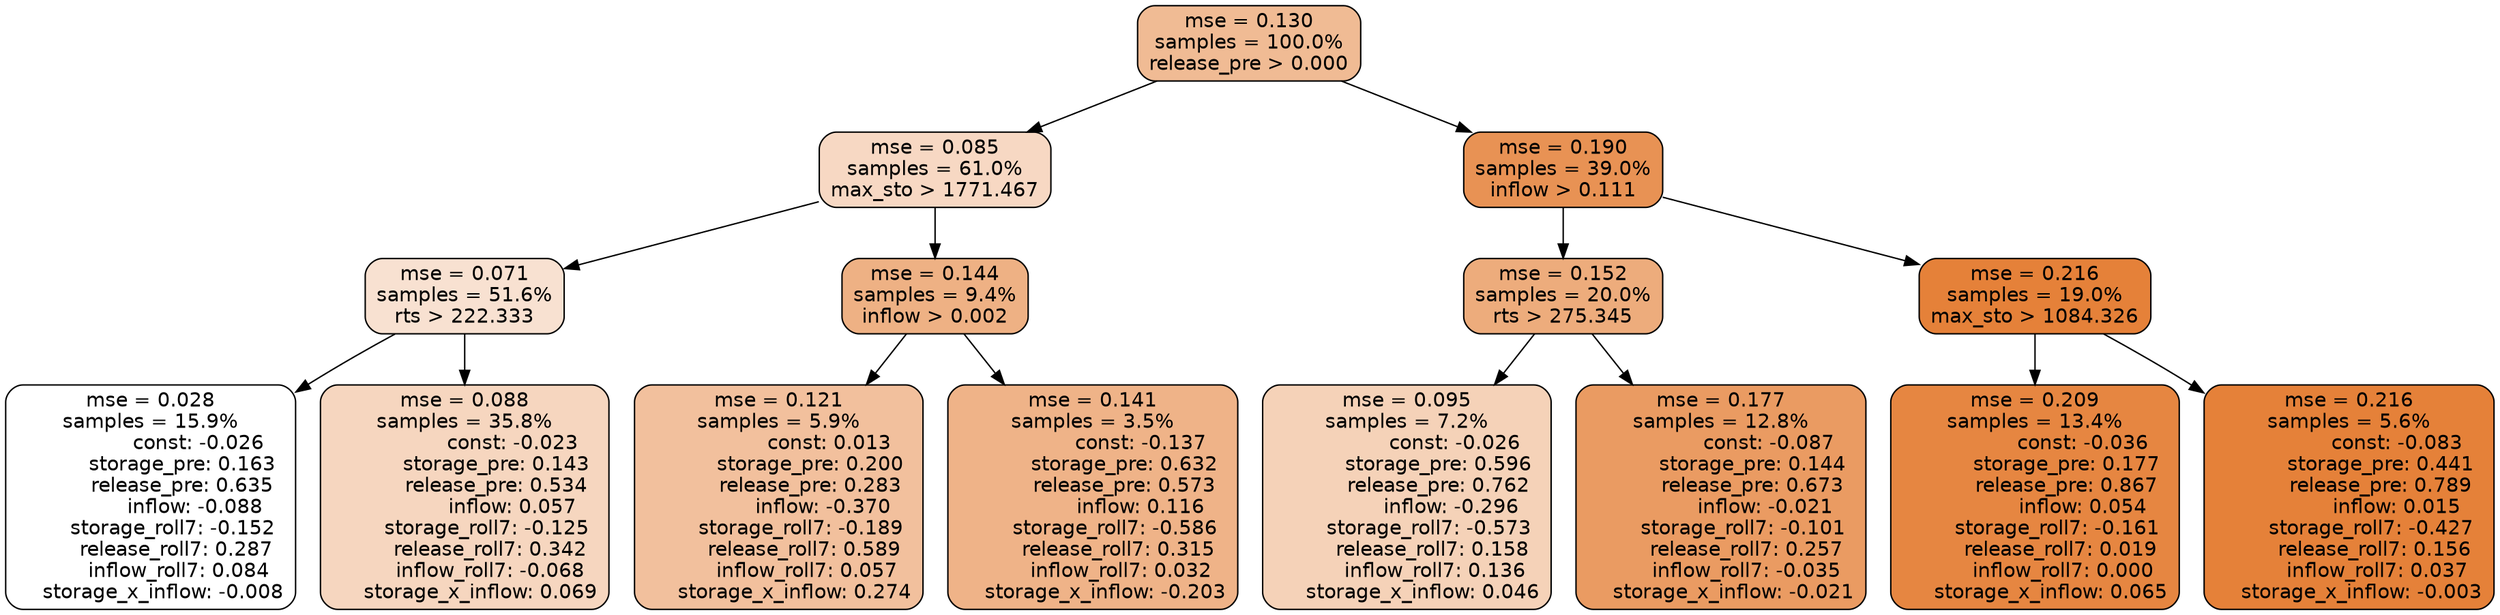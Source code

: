 digraph tree {
node [shape=rectangle, style="filled, rounded", color="black", fontname=helvetica] ;
edge [fontname=helvetica] ;
	"0" [label="mse = 0.130
samples = 100.0%
release_pre > 0.000", fillcolor="#f0bb94"]
	"1" [label="mse = 0.085
samples = 61.0%
max_sto > 1771.467", fillcolor="#f7d8c3"]
	"8" [label="mse = 0.190
samples = 39.0%
inflow > 0.111", fillcolor="#e89254"]
	"2" [label="mse = 0.071
samples = 51.6%
rts > 222.333", fillcolor="#f8e1d1"]
	"5" [label="mse = 0.144
samples = 9.4%
inflow > 0.002", fillcolor="#eeb184"]
	"9" [label="mse = 0.152
samples = 20.0%
rts > 275.345", fillcolor="#edac7c"]
	"12" [label="mse = 0.216
samples = 19.0%
max_sto > 1084.326", fillcolor="#e58139"]
	"4" [label="mse = 0.028
samples = 15.9%
               const: -0.026
          storage_pre: 0.163
          release_pre: 0.635
              inflow: -0.088
       storage_roll7: -0.152
        release_roll7: 0.287
         inflow_roll7: 0.084
    storage_x_inflow: -0.008", fillcolor="#ffffff"]
	"3" [label="mse = 0.088
samples = 35.8%
               const: -0.023
          storage_pre: 0.143
          release_pre: 0.534
               inflow: 0.057
       storage_roll7: -0.125
        release_roll7: 0.342
        inflow_roll7: -0.068
     storage_x_inflow: 0.069", fillcolor="#f6d6bf"]
	"6" [label="mse = 0.121
samples = 5.9%
                const: 0.013
          storage_pre: 0.200
          release_pre: 0.283
              inflow: -0.370
       storage_roll7: -0.189
        release_roll7: 0.589
         inflow_roll7: 0.057
     storage_x_inflow: 0.274", fillcolor="#f2c09d"]
	"7" [label="mse = 0.141
samples = 3.5%
               const: -0.137
          storage_pre: 0.632
          release_pre: 0.573
               inflow: 0.116
       storage_roll7: -0.586
        release_roll7: 0.315
         inflow_roll7: 0.032
    storage_x_inflow: -0.203", fillcolor="#efb388"]
	"11" [label="mse = 0.095
samples = 7.2%
               const: -0.026
          storage_pre: 0.596
          release_pre: 0.762
              inflow: -0.296
       storage_roll7: -0.573
        release_roll7: 0.158
         inflow_roll7: 0.136
     storage_x_inflow: 0.046", fillcolor="#f5d2b8"]
	"10" [label="mse = 0.177
samples = 12.8%
               const: -0.087
          storage_pre: 0.144
          release_pre: 0.673
              inflow: -0.021
       storage_roll7: -0.101
        release_roll7: 0.257
        inflow_roll7: -0.035
    storage_x_inflow: -0.021", fillcolor="#ea9b62"]
	"13" [label="mse = 0.209
samples = 13.4%
               const: -0.036
          storage_pre: 0.177
          release_pre: 0.867
               inflow: 0.054
       storage_roll7: -0.161
        release_roll7: 0.019
         inflow_roll7: 0.000
     storage_x_inflow: 0.065", fillcolor="#e68641"]
	"14" [label="mse = 0.216
samples = 5.6%
               const: -0.083
          storage_pre: 0.441
          release_pre: 0.789
               inflow: 0.015
       storage_roll7: -0.427
        release_roll7: 0.156
         inflow_roll7: 0.037
    storage_x_inflow: -0.003", fillcolor="#e58139"]

	"0" -> "1"
	"0" -> "8"
	"1" -> "2"
	"1" -> "5"
	"8" -> "9"
	"8" -> "12"
	"2" -> "3"
	"2" -> "4"
	"5" -> "6"
	"5" -> "7"
	"9" -> "10"
	"9" -> "11"
	"12" -> "13"
	"12" -> "14"
}